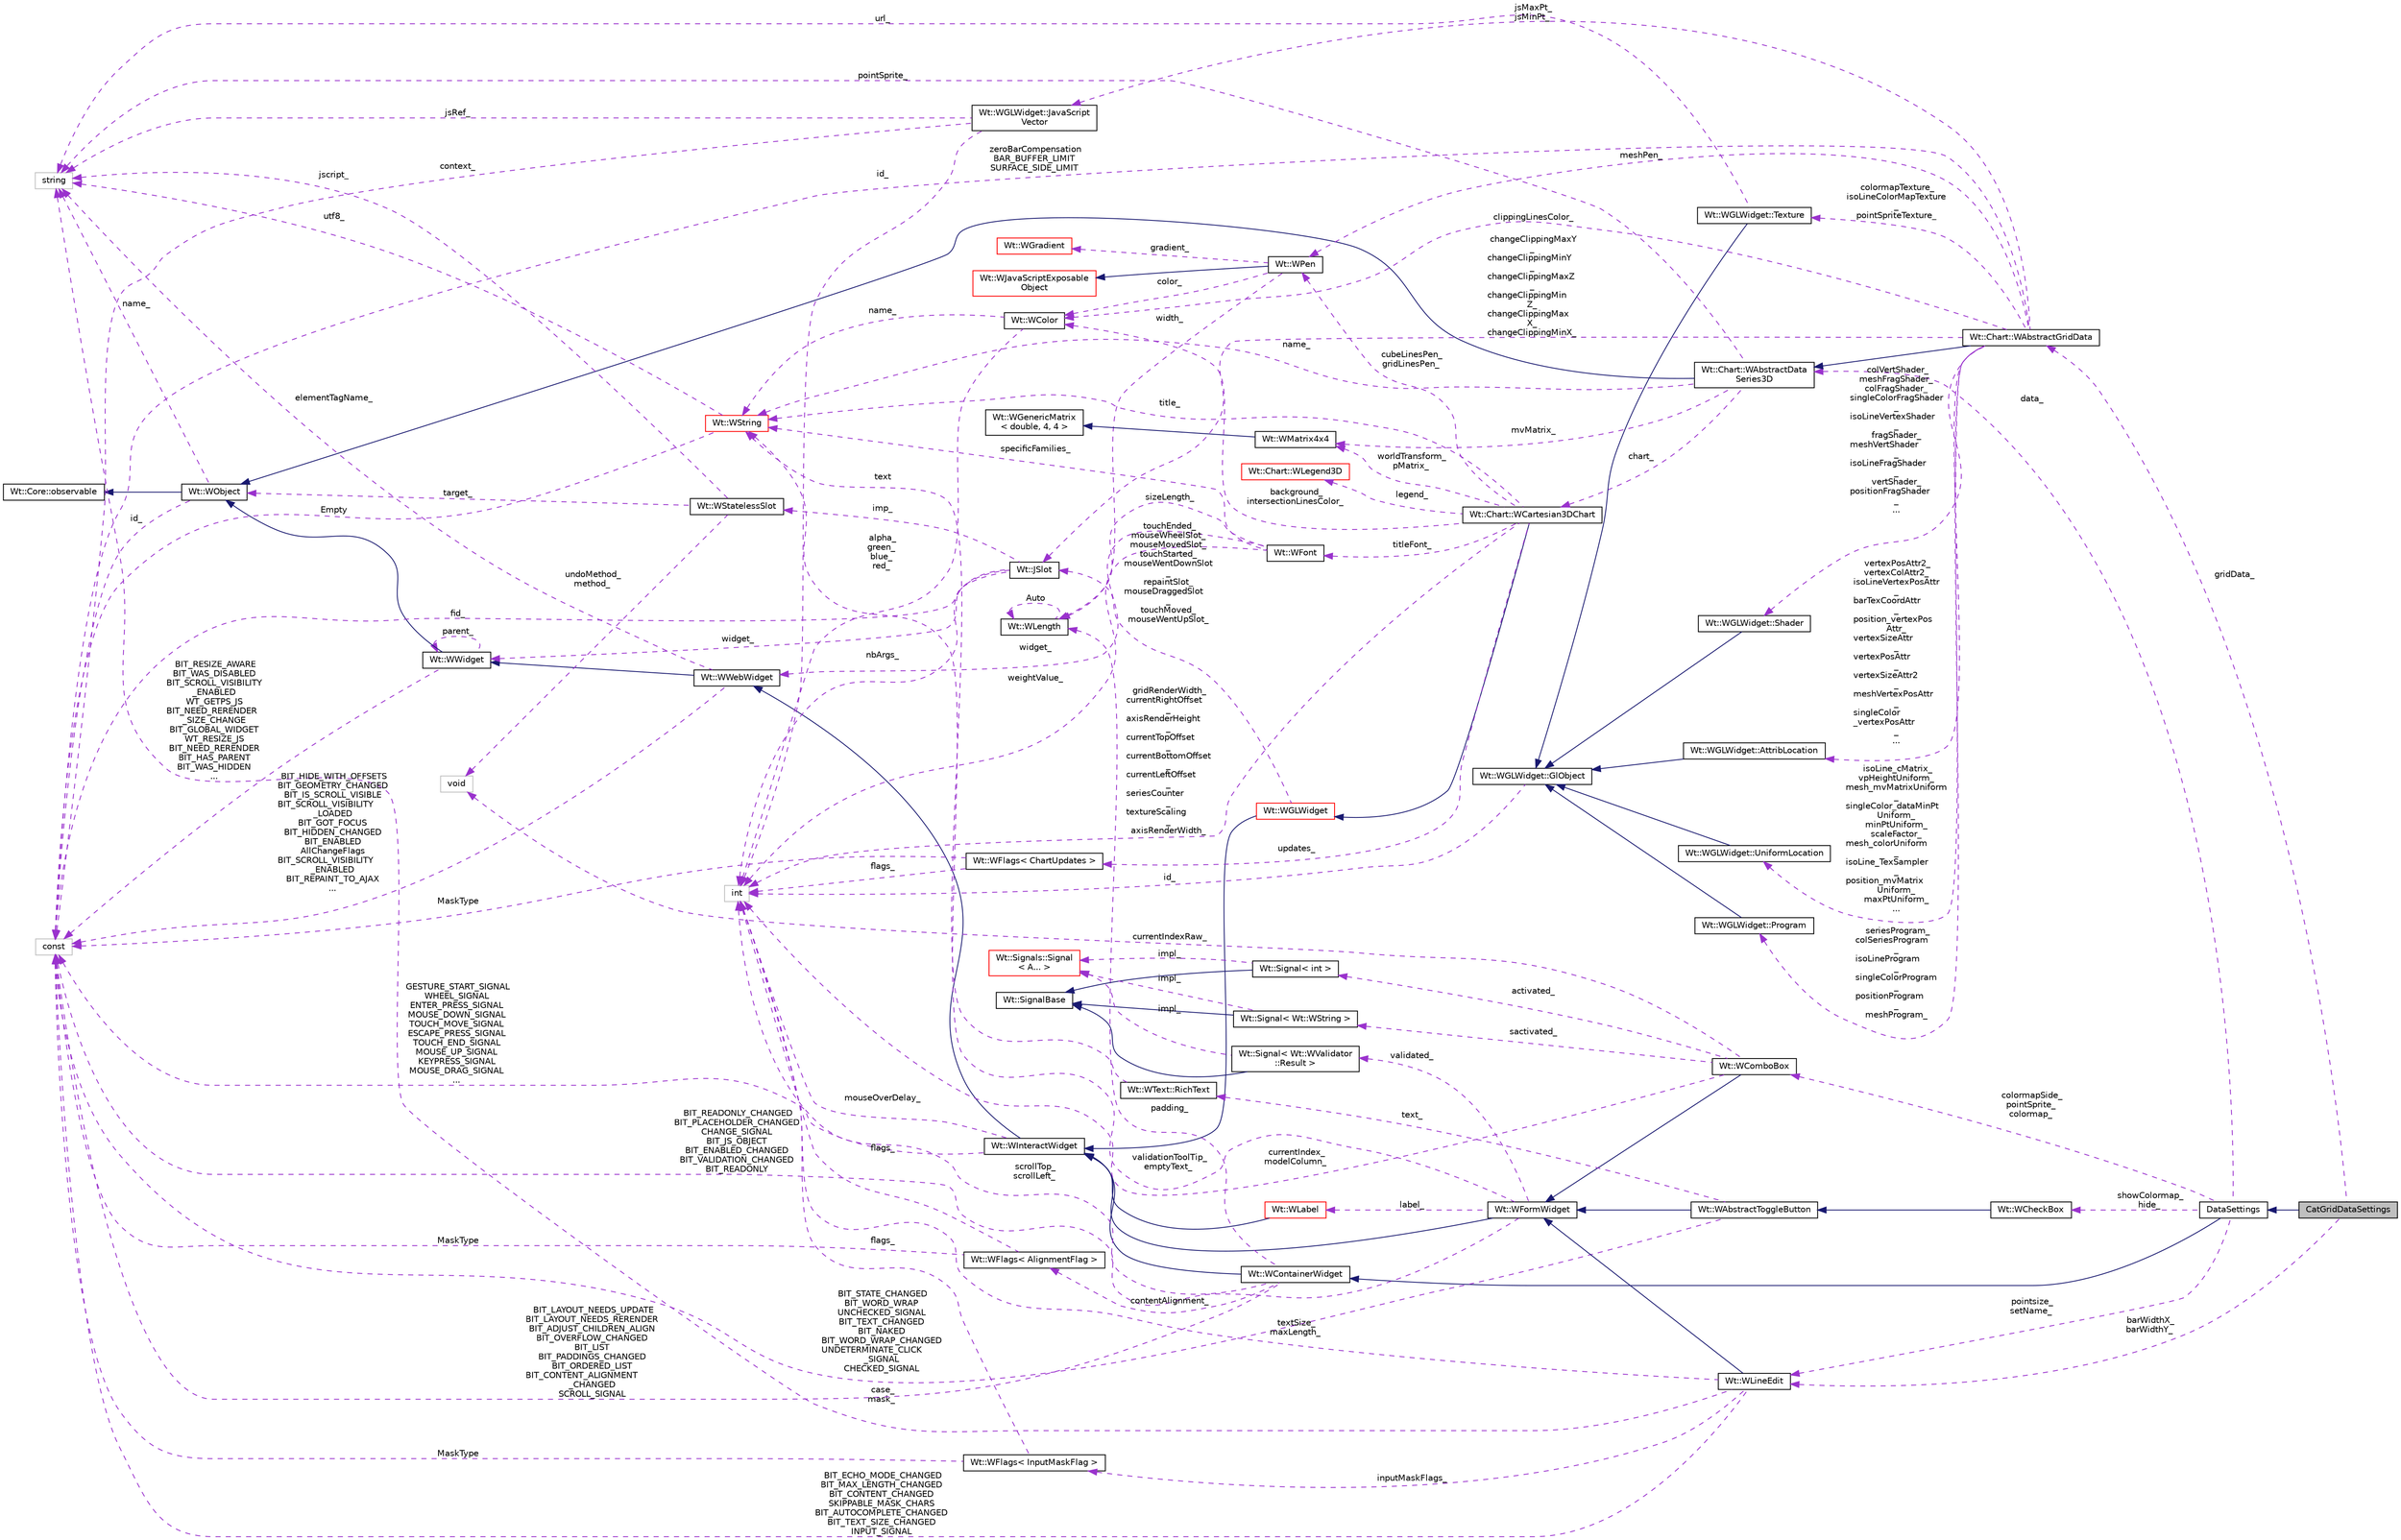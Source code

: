 digraph "CatGridDataSettings"
{
 // LATEX_PDF_SIZE
  edge [fontname="Helvetica",fontsize="10",labelfontname="Helvetica",labelfontsize="10"];
  node [fontname="Helvetica",fontsize="10",shape=record];
  rankdir="LR";
  Node1 [label="CatGridDataSettings",height=0.2,width=0.4,color="black", fillcolor="grey75", style="filled", fontcolor="black",tooltip=" "];
  Node2 -> Node1 [dir="back",color="midnightblue",fontsize="10",style="solid"];
  Node2 [label="DataSettings",height=0.2,width=0.4,color="black", fillcolor="white", style="filled",URL="$classDataSettings.html",tooltip=" "];
  Node3 -> Node2 [dir="back",color="midnightblue",fontsize="10",style="solid"];
  Node3 [label="Wt::WContainerWidget",height=0.2,width=0.4,color="black", fillcolor="white", style="filled",URL="$classWt_1_1WContainerWidget.html",tooltip="A widget that holds and manages child widgets."];
  Node4 -> Node3 [dir="back",color="midnightblue",fontsize="10",style="solid"];
  Node4 [label="Wt::WInteractWidget",height=0.2,width=0.4,color="black", fillcolor="white", style="filled",URL="$classWt_1_1WInteractWidget.html",tooltip="An abstract widget that can receive user-interface interaction."];
  Node5 -> Node4 [dir="back",color="midnightblue",fontsize="10",style="solid"];
  Node5 [label="Wt::WWebWidget",height=0.2,width=0.4,color="black", fillcolor="white", style="filled",URL="$classWt_1_1WWebWidget.html",tooltip="A base class for widgets with an HTML counterpart."];
  Node6 -> Node5 [dir="back",color="midnightblue",fontsize="10",style="solid"];
  Node6 [label="Wt::WWidget",height=0.2,width=0.4,color="black", fillcolor="white", style="filled",URL="$classWt_1_1WWidget.html",tooltip="The abstract base class for a user-interface component."];
  Node7 -> Node6 [dir="back",color="midnightblue",fontsize="10",style="solid"];
  Node7 [label="Wt::WObject",height=0.2,width=0.4,color="black", fillcolor="white", style="filled",URL="$classWt_1_1WObject.html",tooltip="A base class for objects that participate in the signal/slot system."];
  Node8 -> Node7 [dir="back",color="midnightblue",fontsize="10",style="solid"];
  Node8 [label="Wt::Core::observable",height=0.2,width=0.4,color="black", fillcolor="white", style="filled",URL="$classWt_1_1Core_1_1observable.html",tooltip="A base class for objects whose life-time can be tracked."];
  Node9 -> Node7 [dir="back",color="darkorchid3",fontsize="10",style="dashed",label=" name_" ];
  Node9 [label="string",height=0.2,width=0.4,color="grey75", fillcolor="white", style="filled",tooltip=" "];
  Node10 -> Node7 [dir="back",color="darkorchid3",fontsize="10",style="dashed",label=" id_" ];
  Node10 [label="const",height=0.2,width=0.4,color="grey75", fillcolor="white", style="filled",tooltip=" "];
  Node6 -> Node6 [dir="back",color="darkorchid3",fontsize="10",style="dashed",label=" parent_" ];
  Node10 -> Node6 [dir="back",color="darkorchid3",fontsize="10",style="dashed",label=" BIT_RESIZE_AWARE\nBIT_WAS_DISABLED\nBIT_SCROLL_VISIBILITY\l_ENABLED\nWT_GETPS_JS\nBIT_NEED_RERENDER\l_SIZE_CHANGE\nBIT_GLOBAL_WIDGET\nWT_RESIZE_JS\nBIT_NEED_RERENDER\nBIT_HAS_PARENT\nBIT_WAS_HIDDEN\n..." ];
  Node9 -> Node5 [dir="back",color="darkorchid3",fontsize="10",style="dashed",label=" elementTagName_" ];
  Node10 -> Node5 [dir="back",color="darkorchid3",fontsize="10",style="dashed",label=" BIT_HIDE_WITH_OFFSETS\nBIT_GEOMETRY_CHANGED\nBIT_IS_SCROLL_VISIBLE\nBIT_SCROLL_VISIBILITY\l_LOADED\nBIT_GOT_FOCUS\nBIT_HIDDEN_CHANGED\nBIT_ENABLED\nAllChangeFlags\nBIT_SCROLL_VISIBILITY\l_ENABLED\nBIT_REPAINT_TO_AJAX\n..." ];
  Node11 -> Node4 [dir="back",color="darkorchid3",fontsize="10",style="dashed",label=" mouseOverDelay_" ];
  Node11 [label="int",height=0.2,width=0.4,color="grey75", fillcolor="white", style="filled",tooltip=" "];
  Node10 -> Node4 [dir="back",color="darkorchid3",fontsize="10",style="dashed",label=" GESTURE_START_SIGNAL\nWHEEL_SIGNAL\nENTER_PRESS_SIGNAL\nMOUSE_DOWN_SIGNAL\nTOUCH_MOVE_SIGNAL\nESCAPE_PRESS_SIGNAL\nTOUCH_END_SIGNAL\nMOUSE_UP_SIGNAL\nKEYPRESS_SIGNAL\nMOUSE_DRAG_SIGNAL\n..." ];
  Node11 -> Node3 [dir="back",color="darkorchid3",fontsize="10",style="dashed",label=" scrollTop_\nscrollLeft_" ];
  Node12 -> Node3 [dir="back",color="darkorchid3",fontsize="10",style="dashed",label=" contentAlignment_" ];
  Node12 [label="Wt::WFlags\< AlignmentFlag \>",height=0.2,width=0.4,color="black", fillcolor="white", style="filled",URL="$classWt_1_1WFlags.html",tooltip=" "];
  Node11 -> Node12 [dir="back",color="darkorchid3",fontsize="10",style="dashed",label=" flags_" ];
  Node10 -> Node12 [dir="back",color="darkorchid3",fontsize="10",style="dashed",label=" MaskType" ];
  Node13 -> Node3 [dir="back",color="darkorchid3",fontsize="10",style="dashed",label=" padding_" ];
  Node13 [label="Wt::WLength",height=0.2,width=0.4,color="black", fillcolor="white", style="filled",URL="$classWt_1_1WLength.html",tooltip="A value class that describes a CSS length."];
  Node13 -> Node13 [dir="back",color="darkorchid3",fontsize="10",style="dashed",label=" Auto" ];
  Node10 -> Node3 [dir="back",color="darkorchid3",fontsize="10",style="dashed",label=" BIT_LAYOUT_NEEDS_UPDATE\nBIT_LAYOUT_NEEDS_RERENDER\nBIT_ADJUST_CHILDREN_ALIGN\nBIT_OVERFLOW_CHANGED\nBIT_LIST\nBIT_PADDINGS_CHANGED\nBIT_ORDERED_LIST\nBIT_CONTENT_ALIGNMENT\l_CHANGED\nSCROLL_SIGNAL" ];
  Node14 -> Node2 [dir="back",color="darkorchid3",fontsize="10",style="dashed",label=" colormapSide_\npointSprite_\ncolormap_" ];
  Node14 [label="Wt::WComboBox",height=0.2,width=0.4,color="black", fillcolor="white", style="filled",URL="$classWt_1_1WComboBox.html",tooltip="A widget that provides a drop-down combo-box control."];
  Node15 -> Node14 [dir="back",color="midnightblue",fontsize="10",style="solid"];
  Node15 [label="Wt::WFormWidget",height=0.2,width=0.4,color="black", fillcolor="white", style="filled",URL="$classWt_1_1WFormWidget.html",tooltip="An abstract widget that corresponds to an HTML form element."];
  Node4 -> Node15 [dir="back",color="midnightblue",fontsize="10",style="solid"];
  Node16 -> Node15 [dir="back",color="darkorchid3",fontsize="10",style="dashed",label=" validationToolTip_\nemptyText_" ];
  Node16 [label="Wt::WString",height=0.2,width=0.4,color="red", fillcolor="white", style="filled",URL="$classWt_1_1WString.html",tooltip="A value class which describes a locale-aware unicode string."];
  Node9 -> Node16 [dir="back",color="darkorchid3",fontsize="10",style="dashed",label=" utf8_" ];
  Node10 -> Node16 [dir="back",color="darkorchid3",fontsize="10",style="dashed",label=" Empty" ];
  Node18 -> Node15 [dir="back",color="darkorchid3",fontsize="10",style="dashed",label=" label_" ];
  Node18 [label="Wt::WLabel",height=0.2,width=0.4,color="red", fillcolor="white", style="filled",URL="$classWt_1_1WLabel.html",tooltip="A label for a form field."];
  Node4 -> Node18 [dir="back",color="midnightblue",fontsize="10",style="solid"];
  Node21 -> Node15 [dir="back",color="darkorchid3",fontsize="10",style="dashed",label=" validated_" ];
  Node21 [label="Wt::Signal\< Wt::WValidator\l::Result \>",height=0.2,width=0.4,color="black", fillcolor="white", style="filled",URL="$classWt_1_1Signal.html",tooltip=" "];
  Node22 -> Node21 [dir="back",color="midnightblue",fontsize="10",style="solid"];
  Node22 [label="Wt::SignalBase",height=0.2,width=0.4,color="black", fillcolor="white", style="filled",URL="$classWt_1_1SignalBase.html",tooltip="Abstract base class of a signal."];
  Node23 -> Node21 [dir="back",color="darkorchid3",fontsize="10",style="dashed",label=" impl_" ];
  Node23 [label="Wt::Signals::Signal\l\< A... \>",height=0.2,width=0.4,color="red", fillcolor="white", style="filled",URL="$structWt_1_1Signals_1_1Signal.html",tooltip=" "];
  Node10 -> Node15 [dir="back",color="darkorchid3",fontsize="10",style="dashed",label=" BIT_READONLY_CHANGED\nBIT_PLACEHOLDER_CHANGED\nCHANGE_SIGNAL\nBIT_JS_OBJECT\nBIT_ENABLED_CHANGED\nBIT_VALIDATION_CHANGED\nBIT_READONLY" ];
  Node29 -> Node14 [dir="back",color="darkorchid3",fontsize="10",style="dashed",label=" sactivated_" ];
  Node29 [label="Wt::Signal\< Wt::WString \>",height=0.2,width=0.4,color="black", fillcolor="white", style="filled",URL="$classWt_1_1Signal.html",tooltip=" "];
  Node22 -> Node29 [dir="back",color="midnightblue",fontsize="10",style="solid"];
  Node23 -> Node29 [dir="back",color="darkorchid3",fontsize="10",style="dashed",label=" impl_" ];
  Node30 -> Node14 [dir="back",color="darkorchid3",fontsize="10",style="dashed",label=" activated_" ];
  Node30 [label="Wt::Signal\< int \>",height=0.2,width=0.4,color="black", fillcolor="white", style="filled",URL="$classWt_1_1Signal.html",tooltip=" "];
  Node22 -> Node30 [dir="back",color="midnightblue",fontsize="10",style="solid"];
  Node23 -> Node30 [dir="back",color="darkorchid3",fontsize="10",style="dashed",label=" impl_" ];
  Node27 -> Node14 [dir="back",color="darkorchid3",fontsize="10",style="dashed",label=" currentIndexRaw_" ];
  Node27 [label="void",height=0.2,width=0.4,color="grey75", fillcolor="white", style="filled",tooltip=" "];
  Node11 -> Node14 [dir="back",color="darkorchid3",fontsize="10",style="dashed",label=" currentIndex_\nmodelColumn_" ];
  Node31 -> Node2 [dir="back",color="darkorchid3",fontsize="10",style="dashed",label=" pointsize_\nsetName_" ];
  Node31 [label="Wt::WLineEdit",height=0.2,width=0.4,color="black", fillcolor="white", style="filled",URL="$classWt_1_1WLineEdit.html",tooltip="A widget that provides a single line edit."];
  Node15 -> Node31 [dir="back",color="midnightblue",fontsize="10",style="solid"];
  Node32 -> Node31 [dir="back",color="darkorchid3",fontsize="10",style="dashed",label=" inputMaskFlags_" ];
  Node32 [label="Wt::WFlags\< InputMaskFlag \>",height=0.2,width=0.4,color="black", fillcolor="white", style="filled",URL="$classWt_1_1WFlags.html",tooltip=" "];
  Node11 -> Node32 [dir="back",color="darkorchid3",fontsize="10",style="dashed",label=" flags_" ];
  Node10 -> Node32 [dir="back",color="darkorchid3",fontsize="10",style="dashed",label=" MaskType" ];
  Node11 -> Node31 [dir="back",color="darkorchid3",fontsize="10",style="dashed",label=" textSize_\nmaxLength_" ];
  Node9 -> Node31 [dir="back",color="darkorchid3",fontsize="10",style="dashed",label=" case_\nmask_" ];
  Node10 -> Node31 [dir="back",color="darkorchid3",fontsize="10",style="dashed",label=" BIT_ECHO_MODE_CHANGED\nBIT_MAX_LENGTH_CHANGED\nBIT_CONTENT_CHANGED\nSKIPPABLE_MASK_CHARS\nBIT_AUTOCOMPLETE_CHANGED\nBIT_TEXT_SIZE_CHANGED\nINPUT_SIGNAL" ];
  Node33 -> Node2 [dir="back",color="darkorchid3",fontsize="10",style="dashed",label=" showColormap_\nhide_" ];
  Node33 [label="Wt::WCheckBox",height=0.2,width=0.4,color="black", fillcolor="white", style="filled",URL="$classWt_1_1WCheckBox.html",tooltip="A user control that represents a check box."];
  Node34 -> Node33 [dir="back",color="midnightblue",fontsize="10",style="solid"];
  Node34 [label="Wt::WAbstractToggleButton",height=0.2,width=0.4,color="black", fillcolor="white", style="filled",URL="$classWt_1_1WAbstractToggleButton.html",tooltip="An abstract base class for radio buttons and check boxes."];
  Node15 -> Node34 [dir="back",color="midnightblue",fontsize="10",style="solid"];
  Node35 -> Node34 [dir="back",color="darkorchid3",fontsize="10",style="dashed",label=" text_" ];
  Node35 [label="Wt::WText::RichText",height=0.2,width=0.4,color="black", fillcolor="white", style="filled",URL="$structWt_1_1WText_1_1RichText.html",tooltip=" "];
  Node16 -> Node35 [dir="back",color="darkorchid3",fontsize="10",style="dashed",label=" text" ];
  Node10 -> Node34 [dir="back",color="darkorchid3",fontsize="10",style="dashed",label=" BIT_STATE_CHANGED\nBIT_WORD_WRAP\nUNCHECKED_SIGNAL\nBIT_TEXT_CHANGED\nBIT_NAKED\nBIT_WORD_WRAP_CHANGED\nUNDETERMINATE_CLICK\l_SIGNAL\nCHECKED_SIGNAL" ];
  Node36 -> Node2 [dir="back",color="darkorchid3",fontsize="10",style="dashed",label=" data_" ];
  Node36 [label="Wt::Chart::WAbstractData\lSeries3D",height=0.2,width=0.4,color="black", fillcolor="white", style="filled",URL="$classWt_1_1Chart_1_1WAbstractDataSeries3D.html",tooltip="Abstract base class for dataseries that can be drawn on a WCartesian3DChart."];
  Node7 -> Node36 [dir="back",color="midnightblue",fontsize="10",style="solid"];
  Node37 -> Node36 [dir="back",color="darkorchid3",fontsize="10",style="dashed",label=" mvMatrix_" ];
  Node37 [label="Wt::WMatrix4x4",height=0.2,width=0.4,color="black", fillcolor="white", style="filled",URL="$classWt_1_1WMatrix4x4.html",tooltip="A value class that describes a 3D affine transformation matrix."];
  Node38 -> Node37 [dir="back",color="midnightblue",fontsize="10",style="solid"];
  Node38 [label="Wt::WGenericMatrix\l\< double, 4, 4 \>",height=0.2,width=0.4,color="black", fillcolor="white", style="filled",URL="$classWt_1_1WGenericMatrix.html",tooltip=" "];
  Node39 -> Node36 [dir="back",color="darkorchid3",fontsize="10",style="dashed",label=" chart_" ];
  Node39 [label="Wt::Chart::WCartesian3DChart",height=0.2,width=0.4,color="black", fillcolor="white", style="filled",URL="$classWt_1_1Chart_1_1WCartesian3DChart.html",tooltip="A 3D Cartesian chart."];
  Node40 -> Node39 [dir="back",color="midnightblue",fontsize="10",style="solid"];
  Node40 [label="Wt::WGLWidget",height=0.2,width=0.4,color="red", fillcolor="white", style="filled",URL="$classWt_1_1WGLWidget.html",tooltip="GL support class."];
  Node4 -> Node40 [dir="back",color="midnightblue",fontsize="10",style="solid"];
  Node41 -> Node40 [dir="back",color="darkorchid3",fontsize="10",style="dashed",label=" touchEnded_\nmouseWheelSlot_\nmouseMovedSlot_\ntouchStarted_\nmouseWentDownSlot\l_\nrepaintSlot_\nmouseDraggedSlot\l_\ntouchMoved_\nmouseWentUpSlot_" ];
  Node41 [label="Wt::JSlot",height=0.2,width=0.4,color="black", fillcolor="white", style="filled",URL="$classWt_1_1JSlot.html",tooltip="A slot that is only implemented in client side JavaScript code."];
  Node42 -> Node41 [dir="back",color="darkorchid3",fontsize="10",style="dashed",label=" imp_" ];
  Node42 [label="Wt::WStatelessSlot",height=0.2,width=0.4,color="black", fillcolor="white", style="filled",URL="$classWt_1_1WStatelessSlot.html",tooltip=" "];
  Node7 -> Node42 [dir="back",color="darkorchid3",fontsize="10",style="dashed",label=" target_" ];
  Node27 -> Node42 [dir="back",color="darkorchid3",fontsize="10",style="dashed",label=" undoMethod_\nmethod_" ];
  Node9 -> Node42 [dir="back",color="darkorchid3",fontsize="10",style="dashed",label=" jscript_" ];
  Node11 -> Node41 [dir="back",color="darkorchid3",fontsize="10",style="dashed",label=" nbArgs_" ];
  Node6 -> Node41 [dir="back",color="darkorchid3",fontsize="10",style="dashed",label=" widget_" ];
  Node10 -> Node41 [dir="back",color="darkorchid3",fontsize="10",style="dashed",label=" fid_" ];
  Node37 -> Node39 [dir="back",color="darkorchid3",fontsize="10",style="dashed",label=" worldTransform_\npMatrix_" ];
  Node48 -> Node39 [dir="back",color="darkorchid3",fontsize="10",style="dashed",label=" background_\nintersectionLinesColor_" ];
  Node48 [label="Wt::WColor",height=0.2,width=0.4,color="black", fillcolor="white", style="filled",URL="$classWt_1_1WColor.html",tooltip="A value class that defines a color."];
  Node16 -> Node48 [dir="back",color="darkorchid3",fontsize="10",style="dashed",label=" name_" ];
  Node11 -> Node48 [dir="back",color="darkorchid3",fontsize="10",style="dashed",label=" alpha_\ngreen_\nblue_\nred_" ];
  Node16 -> Node39 [dir="back",color="darkorchid3",fontsize="10",style="dashed",label=" title_" ];
  Node49 -> Node39 [dir="back",color="darkorchid3",fontsize="10",style="dashed",label=" updates_" ];
  Node49 [label="Wt::WFlags\< ChartUpdates \>",height=0.2,width=0.4,color="black", fillcolor="white", style="filled",URL="$classWt_1_1WFlags.html",tooltip=" "];
  Node11 -> Node49 [dir="back",color="darkorchid3",fontsize="10",style="dashed",label=" flags_" ];
  Node10 -> Node49 [dir="back",color="darkorchid3",fontsize="10",style="dashed",label=" MaskType" ];
  Node11 -> Node39 [dir="back",color="darkorchid3",fontsize="10",style="dashed",label=" gridRenderWidth_\ncurrentRightOffset\l_\naxisRenderHeight\l_\ncurrentTopOffset\l_\ncurrentBottomOffset\l_\ncurrentLeftOffset\l_\nseriesCounter\l_\ntextureScaling\l_\naxisRenderWidth_" ];
  Node50 -> Node39 [dir="back",color="darkorchid3",fontsize="10",style="dashed",label=" cubeLinesPen_\ngridLinesPen_" ];
  Node50 [label="Wt::WPen",height=0.2,width=0.4,color="black", fillcolor="white", style="filled",URL="$classWt_1_1WPen.html",tooltip="A value class that defines the style for pen strokes."];
  Node51 -> Node50 [dir="back",color="midnightblue",fontsize="10",style="solid"];
  Node51 [label="Wt::WJavaScriptExposable\lObject",height=0.2,width=0.4,color="red", fillcolor="white", style="filled",URL="$classWt_1_1WJavaScriptExposableObject.html",tooltip="A JavaScript exposable object."];
  Node48 -> Node50 [dir="back",color="darkorchid3",fontsize="10",style="dashed",label=" color_" ];
  Node54 -> Node50 [dir="back",color="darkorchid3",fontsize="10",style="dashed",label=" gradient_" ];
  Node54 [label="Wt::WGradient",height=0.2,width=0.4,color="red", fillcolor="white", style="filled",URL="$classWt_1_1WGradient.html",tooltip="A linear or radial gradient."];
  Node13 -> Node50 [dir="back",color="darkorchid3",fontsize="10",style="dashed",label=" width_" ];
  Node57 -> Node39 [dir="back",color="darkorchid3",fontsize="10",style="dashed",label=" legend_" ];
  Node57 [label="Wt::Chart::WLegend3D",height=0.2,width=0.4,color="red", fillcolor="white", style="filled",URL="$classWt_1_1Chart_1_1WLegend3D.html",tooltip=" "];
  Node60 -> Node39 [dir="back",color="darkorchid3",fontsize="10",style="dashed",label=" titleFont_" ];
  Node60 [label="Wt::WFont",height=0.2,width=0.4,color="black", fillcolor="white", style="filled",URL="$classWt_1_1WFont.html",tooltip="A value class that describes a font."];
  Node16 -> Node60 [dir="back",color="darkorchid3",fontsize="10",style="dashed",label=" specificFamilies_" ];
  Node11 -> Node60 [dir="back",color="darkorchid3",fontsize="10",style="dashed",label=" weightValue_" ];
  Node5 -> Node60 [dir="back",color="darkorchid3",fontsize="10",style="dashed",label=" widget_" ];
  Node13 -> Node60 [dir="back",color="darkorchid3",fontsize="10",style="dashed",label=" sizeLength_" ];
  Node16 -> Node36 [dir="back",color="darkorchid3",fontsize="10",style="dashed",label=" name_" ];
  Node9 -> Node36 [dir="back",color="darkorchid3",fontsize="10",style="dashed",label=" pointSprite_" ];
  Node61 -> Node1 [dir="back",color="darkorchid3",fontsize="10",style="dashed",label=" gridData_" ];
  Node61 [label="Wt::Chart::WAbstractGridData",height=0.2,width=0.4,color="black", fillcolor="white", style="filled",URL="$classWt_1_1Chart_1_1WAbstractGridData.html",tooltip="Class representing grid-based data for on a 3D chart."];
  Node36 -> Node61 [dir="back",color="midnightblue",fontsize="10",style="solid"];
  Node41 -> Node61 [dir="back",color="darkorchid3",fontsize="10",style="dashed",label=" changeClippingMaxY\l_\nchangeClippingMinY\l_\nchangeClippingMaxZ\l_\nchangeClippingMin\lZ_\nchangeClippingMax\lX_\nchangeClippingMinX_" ];
  Node48 -> Node61 [dir="back",color="darkorchid3",fontsize="10",style="dashed",label=" clippingLinesColor_" ];
  Node62 -> Node61 [dir="back",color="darkorchid3",fontsize="10",style="dashed",label=" isoLine_cMatrix_\nvpHeightUniform_\nmesh_mvMatrixUniform\l_\nsingleColor_dataMinPt\lUniform_\nminPtUniform_\nscaleFactor_\nmesh_colorUniform\l_\nisoLine_TexSampler\l_\nposition_mvMatrix\lUniform_\nmaxPtUniform_\n..." ];
  Node62 [label="Wt::WGLWidget::UniformLocation",height=0.2,width=0.4,color="black", fillcolor="white", style="filled",URL="$classWt_1_1WGLWidget_1_1UniformLocation.html",tooltip="Reference to a WebGLUniformLocation class."];
  Node63 -> Node62 [dir="back",color="midnightblue",fontsize="10",style="solid"];
  Node63 [label="Wt::WGLWidget::GlObject",height=0.2,width=0.4,color="black", fillcolor="white", style="filled",URL="$classWt_1_1WGLWidget_1_1GlObject.html",tooltip="Abstract base class for all GL objects."];
  Node11 -> Node63 [dir="back",color="darkorchid3",fontsize="10",style="dashed",label=" id_" ];
  Node64 -> Node61 [dir="back",color="darkorchid3",fontsize="10",style="dashed",label=" seriesProgram_\ncolSeriesProgram\l_\nisoLineProgram\l_\nsingleColorProgram\l_\npositionProgram\l_\nmeshProgram_" ];
  Node64 [label="Wt::WGLWidget::Program",height=0.2,width=0.4,color="black", fillcolor="white", style="filled",URL="$classWt_1_1WGLWidget_1_1Program.html",tooltip="Reference to a WebGLProgram class."];
  Node63 -> Node64 [dir="back",color="midnightblue",fontsize="10",style="solid"];
  Node65 -> Node61 [dir="back",color="darkorchid3",fontsize="10",style="dashed",label=" jsMaxPt_\njsMinPt_" ];
  Node65 [label="Wt::WGLWidget::JavaScript\lVector",height=0.2,width=0.4,color="black", fillcolor="white", style="filled",URL="$classWt_1_1WGLWidget_1_1JavaScriptVector.html",tooltip="A client-side JavaScript vector."];
  Node11 -> Node65 [dir="back",color="darkorchid3",fontsize="10",style="dashed",label=" id_" ];
  Node9 -> Node65 [dir="back",color="darkorchid3",fontsize="10",style="dashed",label=" jsRef_" ];
  Node10 -> Node65 [dir="back",color="darkorchid3",fontsize="10",style="dashed",label=" context_" ];
  Node66 -> Node61 [dir="back",color="darkorchid3",fontsize="10",style="dashed",label=" colormapTexture_\nisoLineColorMapTexture\l_\npointSpriteTexture_" ];
  Node66 [label="Wt::WGLWidget::Texture",height=0.2,width=0.4,color="black", fillcolor="white", style="filled",URL="$classWt_1_1WGLWidget_1_1Texture.html",tooltip="Reference to a WebGLTexture class."];
  Node63 -> Node66 [dir="back",color="midnightblue",fontsize="10",style="solid"];
  Node9 -> Node66 [dir="back",color="darkorchid3",fontsize="10",style="dashed",label=" url_" ];
  Node67 -> Node61 [dir="back",color="darkorchid3",fontsize="10",style="dashed",label=" vertexPosAttr2_\nvertexColAttr2_\nisoLineVertexPosAttr\l_\nbarTexCoordAttr\l_\nposition_vertexPos\lAttr_\nvertexSizeAttr\l_\nvertexPosAttr\l_\nvertexSizeAttr2\l_\nmeshVertexPosAttr\l_\nsingleColor\l_vertexPosAttr\l_\n..." ];
  Node67 [label="Wt::WGLWidget::AttribLocation",height=0.2,width=0.4,color="black", fillcolor="white", style="filled",URL="$classWt_1_1WGLWidget_1_1AttribLocation.html",tooltip="Reference to a shader attribute location."];
  Node63 -> Node67 [dir="back",color="midnightblue",fontsize="10",style="solid"];
  Node50 -> Node61 [dir="back",color="darkorchid3",fontsize="10",style="dashed",label=" meshPen_" ];
  Node10 -> Node61 [dir="back",color="darkorchid3",fontsize="10",style="dashed",label=" zeroBarCompensation\nBAR_BUFFER_LIMIT\nSURFACE_SIDE_LIMIT" ];
  Node68 -> Node61 [dir="back",color="darkorchid3",fontsize="10",style="dashed",label=" colVertShader_\nmeshFragShader_\ncolFragShader_\nsingleColorFragShader\l_\nisoLineVertexShader\l_\nfragShader_\nmeshVertShader\l_\nisoLineFragShader\l_\nvertShader_\npositionFragShader\l_\n..." ];
  Node68 [label="Wt::WGLWidget::Shader",height=0.2,width=0.4,color="black", fillcolor="white", style="filled",URL="$classWt_1_1WGLWidget_1_1Shader.html",tooltip="Reference to a WebGLShader class."];
  Node63 -> Node68 [dir="back",color="midnightblue",fontsize="10",style="solid"];
  Node31 -> Node1 [dir="back",color="darkorchid3",fontsize="10",style="dashed",label=" barWidthX_\nbarWidthY_" ];
}
